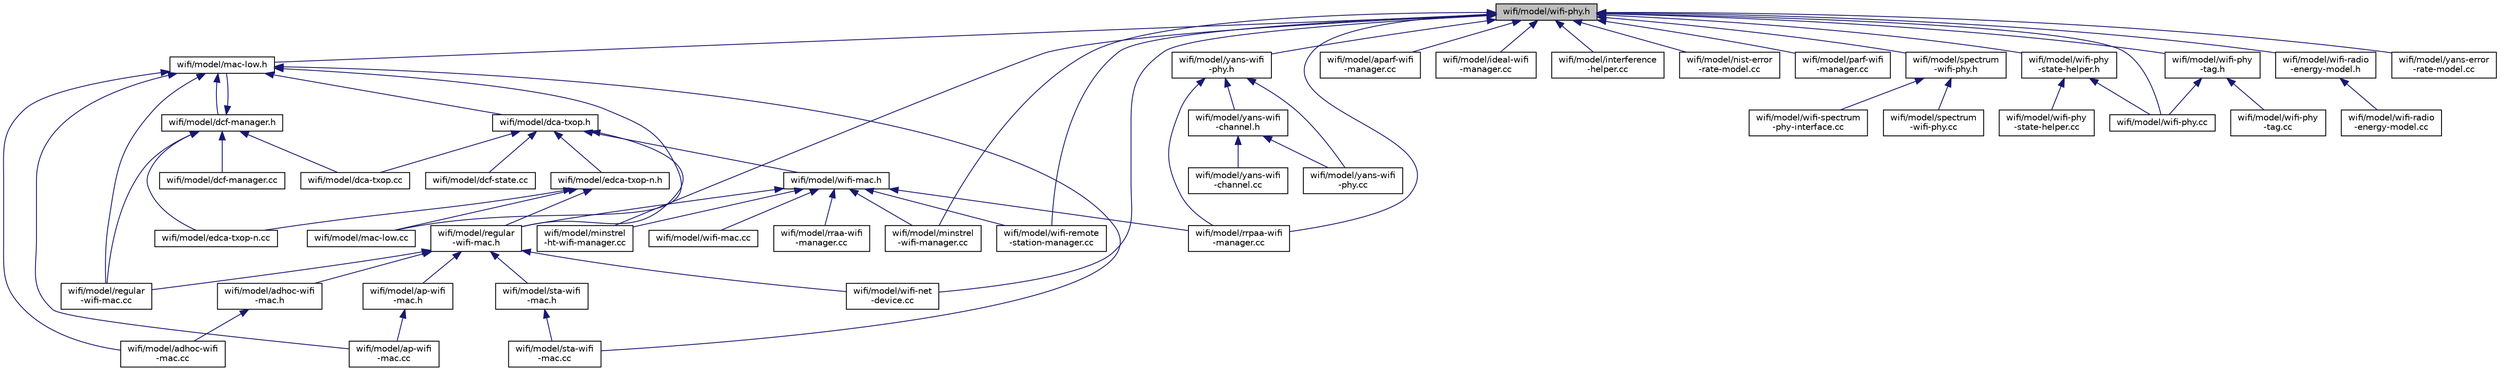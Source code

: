 digraph "wifi/model/wifi-phy.h"
{
  edge [fontname="Helvetica",fontsize="10",labelfontname="Helvetica",labelfontsize="10"];
  node [fontname="Helvetica",fontsize="10",shape=record];
  Node1 [label="wifi/model/wifi-phy.h",height=0.2,width=0.4,color="black", fillcolor="grey75", style="filled", fontcolor="black"];
  Node1 -> Node2 [dir="back",color="midnightblue",fontsize="10",style="solid"];
  Node2 [label="wifi/model/mac-low.h",height=0.2,width=0.4,color="black", fillcolor="white", style="filled",URL="$db/d17/mac-low_8h.html"];
  Node2 -> Node3 [dir="back",color="midnightblue",fontsize="10",style="solid"];
  Node3 [label="wifi/model/dca-txop.h",height=0.2,width=0.4,color="black", fillcolor="white", style="filled",URL="$d3/d11/dca-txop_8h.html"];
  Node3 -> Node4 [dir="back",color="midnightblue",fontsize="10",style="solid"];
  Node4 [label="wifi/model/wifi-mac.h",height=0.2,width=0.4,color="black", fillcolor="white", style="filled",URL="$df/db0/wifi-mac_8h.html"];
  Node4 -> Node5 [dir="back",color="midnightblue",fontsize="10",style="solid"];
  Node5 [label="wifi/model/regular\l-wifi-mac.h",height=0.2,width=0.4,color="black", fillcolor="white", style="filled",URL="$db/df5/regular-wifi-mac_8h.html"];
  Node5 -> Node6 [dir="back",color="midnightblue",fontsize="10",style="solid"];
  Node6 [label="wifi/model/adhoc-wifi\l-mac.h",height=0.2,width=0.4,color="black", fillcolor="white", style="filled",URL="$d9/daa/adhoc-wifi-mac_8h.html"];
  Node6 -> Node7 [dir="back",color="midnightblue",fontsize="10",style="solid"];
  Node7 [label="wifi/model/adhoc-wifi\l-mac.cc",height=0.2,width=0.4,color="black", fillcolor="white", style="filled",URL="$d5/d56/adhoc-wifi-mac_8cc.html"];
  Node5 -> Node8 [dir="back",color="midnightblue",fontsize="10",style="solid"];
  Node8 [label="wifi/model/ap-wifi\l-mac.h",height=0.2,width=0.4,color="black", fillcolor="white", style="filled",URL="$da/d51/ap-wifi-mac_8h.html"];
  Node8 -> Node9 [dir="back",color="midnightblue",fontsize="10",style="solid"];
  Node9 [label="wifi/model/ap-wifi\l-mac.cc",height=0.2,width=0.4,color="black", fillcolor="white", style="filled",URL="$da/d2b/ap-wifi-mac_8cc.html"];
  Node5 -> Node10 [dir="back",color="midnightblue",fontsize="10",style="solid"];
  Node10 [label="wifi/model/regular\l-wifi-mac.cc",height=0.2,width=0.4,color="black", fillcolor="white", style="filled",URL="$d7/d72/regular-wifi-mac_8cc.html"];
  Node5 -> Node11 [dir="back",color="midnightblue",fontsize="10",style="solid"];
  Node11 [label="wifi/model/sta-wifi\l-mac.h",height=0.2,width=0.4,color="black", fillcolor="white", style="filled",URL="$d0/d96/sta-wifi-mac_8h.html"];
  Node11 -> Node12 [dir="back",color="midnightblue",fontsize="10",style="solid"];
  Node12 [label="wifi/model/sta-wifi\l-mac.cc",height=0.2,width=0.4,color="black", fillcolor="white", style="filled",URL="$dd/d2f/sta-wifi-mac_8cc.html"];
  Node5 -> Node13 [dir="back",color="midnightblue",fontsize="10",style="solid"];
  Node13 [label="wifi/model/wifi-net\l-device.cc",height=0.2,width=0.4,color="black", fillcolor="white", style="filled",URL="$df/dcd/wifi-net-device_8cc.html"];
  Node4 -> Node14 [dir="back",color="midnightblue",fontsize="10",style="solid"];
  Node14 [label="wifi/model/minstrel\l-ht-wifi-manager.cc",height=0.2,width=0.4,color="black", fillcolor="white", style="filled",URL="$d2/da0/minstrel-ht-wifi-manager_8cc.html"];
  Node4 -> Node15 [dir="back",color="midnightblue",fontsize="10",style="solid"];
  Node15 [label="wifi/model/minstrel\l-wifi-manager.cc",height=0.2,width=0.4,color="black", fillcolor="white", style="filled",URL="$d1/d3d/minstrel-wifi-manager_8cc.html"];
  Node4 -> Node16 [dir="back",color="midnightblue",fontsize="10",style="solid"];
  Node16 [label="wifi/model/rraa-wifi\l-manager.cc",height=0.2,width=0.4,color="black", fillcolor="white", style="filled",URL="$d0/d7f/rraa-wifi-manager_8cc.html"];
  Node4 -> Node17 [dir="back",color="midnightblue",fontsize="10",style="solid"];
  Node17 [label="wifi/model/rrpaa-wifi\l-manager.cc",height=0.2,width=0.4,color="black", fillcolor="white", style="filled",URL="$d3/d23/rrpaa-wifi-manager_8cc.html"];
  Node4 -> Node18 [dir="back",color="midnightblue",fontsize="10",style="solid"];
  Node18 [label="wifi/model/wifi-mac.cc",height=0.2,width=0.4,color="black", fillcolor="white", style="filled",URL="$d7/d78/wifi-mac_8cc.html"];
  Node4 -> Node19 [dir="back",color="midnightblue",fontsize="10",style="solid"];
  Node19 [label="wifi/model/wifi-remote\l-station-manager.cc",height=0.2,width=0.4,color="black", fillcolor="white", style="filled",URL="$d4/d48/wifi-remote-station-manager_8cc.html"];
  Node3 -> Node5 [dir="back",color="midnightblue",fontsize="10",style="solid"];
  Node3 -> Node20 [dir="back",color="midnightblue",fontsize="10",style="solid"];
  Node20 [label="wifi/model/edca-txop-n.h",height=0.2,width=0.4,color="black", fillcolor="white", style="filled",URL="$d2/d00/edca-txop-n_8h.html"];
  Node20 -> Node5 [dir="back",color="midnightblue",fontsize="10",style="solid"];
  Node20 -> Node21 [dir="back",color="midnightblue",fontsize="10",style="solid"];
  Node21 [label="wifi/model/edca-txop-n.cc",height=0.2,width=0.4,color="black", fillcolor="white", style="filled",URL="$d4/d78/edca-txop-n_8cc.html"];
  Node20 -> Node22 [dir="back",color="midnightblue",fontsize="10",style="solid"];
  Node22 [label="wifi/model/mac-low.cc",height=0.2,width=0.4,color="black", fillcolor="white", style="filled",URL="$da/d35/mac-low_8cc.html"];
  Node3 -> Node23 [dir="back",color="midnightblue",fontsize="10",style="solid"];
  Node23 [label="wifi/model/dca-txop.cc",height=0.2,width=0.4,color="black", fillcolor="white", style="filled",URL="$d5/d9e/dca-txop_8cc.html"];
  Node3 -> Node24 [dir="back",color="midnightblue",fontsize="10",style="solid"];
  Node24 [label="wifi/model/dcf-state.cc",height=0.2,width=0.4,color="black", fillcolor="white", style="filled",URL="$de/d5d/dcf-state_8cc.html"];
  Node2 -> Node25 [dir="back",color="midnightblue",fontsize="10",style="solid"];
  Node25 [label="wifi/model/dcf-manager.h",height=0.2,width=0.4,color="black", fillcolor="white", style="filled",URL="$d5/d53/dcf-manager_8h.html"];
  Node25 -> Node2 [dir="back",color="midnightblue",fontsize="10",style="solid"];
  Node25 -> Node23 [dir="back",color="midnightblue",fontsize="10",style="solid"];
  Node25 -> Node26 [dir="back",color="midnightblue",fontsize="10",style="solid"];
  Node26 [label="wifi/model/dcf-manager.cc",height=0.2,width=0.4,color="black", fillcolor="white", style="filled",URL="$d7/d8c/dcf-manager_8cc.html"];
  Node25 -> Node21 [dir="back",color="midnightblue",fontsize="10",style="solid"];
  Node25 -> Node10 [dir="back",color="midnightblue",fontsize="10",style="solid"];
  Node2 -> Node7 [dir="back",color="midnightblue",fontsize="10",style="solid"];
  Node2 -> Node9 [dir="back",color="midnightblue",fontsize="10",style="solid"];
  Node2 -> Node22 [dir="back",color="midnightblue",fontsize="10",style="solid"];
  Node2 -> Node10 [dir="back",color="midnightblue",fontsize="10",style="solid"];
  Node2 -> Node12 [dir="back",color="midnightblue",fontsize="10",style="solid"];
  Node1 -> Node27 [dir="back",color="midnightblue",fontsize="10",style="solid"];
  Node27 [label="wifi/model/aparf-wifi\l-manager.cc",height=0.2,width=0.4,color="black", fillcolor="white", style="filled",URL="$d9/dc4/aparf-wifi-manager_8cc.html"];
  Node1 -> Node28 [dir="back",color="midnightblue",fontsize="10",style="solid"];
  Node28 [label="wifi/model/ideal-wifi\l-manager.cc",height=0.2,width=0.4,color="black", fillcolor="white", style="filled",URL="$d8/d99/ideal-wifi-manager_8cc.html"];
  Node1 -> Node29 [dir="back",color="midnightblue",fontsize="10",style="solid"];
  Node29 [label="wifi/model/interference\l-helper.cc",height=0.2,width=0.4,color="black", fillcolor="white", style="filled",URL="$d7/df0/interference-helper_8cc.html"];
  Node1 -> Node14 [dir="back",color="midnightblue",fontsize="10",style="solid"];
  Node1 -> Node15 [dir="back",color="midnightblue",fontsize="10",style="solid"];
  Node1 -> Node30 [dir="back",color="midnightblue",fontsize="10",style="solid"];
  Node30 [label="wifi/model/nist-error\l-rate-model.cc",height=0.2,width=0.4,color="black", fillcolor="white", style="filled",URL="$dc/db2/nist-error-rate-model_8cc.html"];
  Node1 -> Node31 [dir="back",color="midnightblue",fontsize="10",style="solid"];
  Node31 [label="wifi/model/parf-wifi\l-manager.cc",height=0.2,width=0.4,color="black", fillcolor="white", style="filled",URL="$d3/d45/parf-wifi-manager_8cc.html"];
  Node1 -> Node32 [dir="back",color="midnightblue",fontsize="10",style="solid"];
  Node32 [label="wifi/model/yans-wifi\l-phy.h",height=0.2,width=0.4,color="black", fillcolor="white", style="filled",URL="$dd/d0f/yans-wifi-phy_8h.html"];
  Node32 -> Node17 [dir="back",color="midnightblue",fontsize="10",style="solid"];
  Node32 -> Node33 [dir="back",color="midnightblue",fontsize="10",style="solid"];
  Node33 [label="wifi/model/yans-wifi\l-channel.h",height=0.2,width=0.4,color="black", fillcolor="white", style="filled",URL="$d1/dd4/yans-wifi-channel_8h.html"];
  Node33 -> Node34 [dir="back",color="midnightblue",fontsize="10",style="solid"];
  Node34 [label="wifi/model/yans-wifi\l-channel.cc",height=0.2,width=0.4,color="black", fillcolor="white", style="filled",URL="$df/d11/yans-wifi-channel_8cc.html"];
  Node33 -> Node35 [dir="back",color="midnightblue",fontsize="10",style="solid"];
  Node35 [label="wifi/model/yans-wifi\l-phy.cc",height=0.2,width=0.4,color="black", fillcolor="white", style="filled",URL="$d5/df7/yans-wifi-phy_8cc.html"];
  Node32 -> Node35 [dir="back",color="midnightblue",fontsize="10",style="solid"];
  Node1 -> Node17 [dir="back",color="midnightblue",fontsize="10",style="solid"];
  Node1 -> Node36 [dir="back",color="midnightblue",fontsize="10",style="solid"];
  Node36 [label="wifi/model/spectrum\l-wifi-phy.h",height=0.2,width=0.4,color="black", fillcolor="white", style="filled",URL="$d7/d92/spectrum-wifi-phy_8h.html"];
  Node36 -> Node37 [dir="back",color="midnightblue",fontsize="10",style="solid"];
  Node37 [label="wifi/model/spectrum\l-wifi-phy.cc",height=0.2,width=0.4,color="black", fillcolor="white", style="filled",URL="$d2/db6/spectrum-wifi-phy_8cc.html"];
  Node36 -> Node38 [dir="back",color="midnightblue",fontsize="10",style="solid"];
  Node38 [label="wifi/model/wifi-spectrum\l-phy-interface.cc",height=0.2,width=0.4,color="black", fillcolor="white", style="filled",URL="$de/d25/wifi-spectrum-phy-interface_8cc.html"];
  Node1 -> Node13 [dir="back",color="midnightblue",fontsize="10",style="solid"];
  Node1 -> Node39 [dir="back",color="midnightblue",fontsize="10",style="solid"];
  Node39 [label="wifi/model/wifi-phy\l-state-helper.h",height=0.2,width=0.4,color="black", fillcolor="white", style="filled",URL="$d6/dec/wifi-phy-state-helper_8h.html"];
  Node39 -> Node40 [dir="back",color="midnightblue",fontsize="10",style="solid"];
  Node40 [label="wifi/model/wifi-phy\l-state-helper.cc",height=0.2,width=0.4,color="black", fillcolor="white", style="filled",URL="$dc/d7f/wifi-phy-state-helper_8cc.html"];
  Node39 -> Node41 [dir="back",color="midnightblue",fontsize="10",style="solid"];
  Node41 [label="wifi/model/wifi-phy.cc",height=0.2,width=0.4,color="black", fillcolor="white", style="filled",URL="$d0/d7d/wifi-phy_8cc.html"];
  Node1 -> Node42 [dir="back",color="midnightblue",fontsize="10",style="solid"];
  Node42 [label="wifi/model/wifi-phy\l-tag.h",height=0.2,width=0.4,color="black", fillcolor="white", style="filled",URL="$d3/d6b/wifi-phy-tag_8h.html"];
  Node42 -> Node43 [dir="back",color="midnightblue",fontsize="10",style="solid"];
  Node43 [label="wifi/model/wifi-phy\l-tag.cc",height=0.2,width=0.4,color="black", fillcolor="white", style="filled",URL="$db/d52/wifi-phy-tag_8cc.html"];
  Node42 -> Node41 [dir="back",color="midnightblue",fontsize="10",style="solid"];
  Node1 -> Node41 [dir="back",color="midnightblue",fontsize="10",style="solid"];
  Node1 -> Node44 [dir="back",color="midnightblue",fontsize="10",style="solid"];
  Node44 [label="wifi/model/wifi-radio\l-energy-model.h",height=0.2,width=0.4,color="black", fillcolor="white", style="filled",URL="$d2/d7f/wifi-radio-energy-model_8h.html"];
  Node44 -> Node45 [dir="back",color="midnightblue",fontsize="10",style="solid"];
  Node45 [label="wifi/model/wifi-radio\l-energy-model.cc",height=0.2,width=0.4,color="black", fillcolor="white", style="filled",URL="$de/d4d/wifi-radio-energy-model_8cc.html"];
  Node1 -> Node19 [dir="back",color="midnightblue",fontsize="10",style="solid"];
  Node1 -> Node46 [dir="back",color="midnightblue",fontsize="10",style="solid"];
  Node46 [label="wifi/model/yans-error\l-rate-model.cc",height=0.2,width=0.4,color="black", fillcolor="white", style="filled",URL="$d0/dec/yans-error-rate-model_8cc.html"];
}
